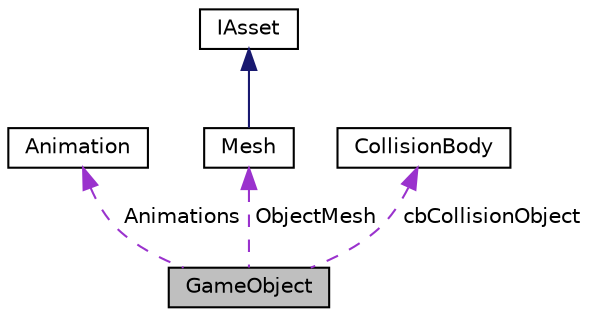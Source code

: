 digraph "GameObject"
{
  edge [fontname="Helvetica",fontsize="10",labelfontname="Helvetica",labelfontsize="10"];
  node [fontname="Helvetica",fontsize="10",shape=record];
  Node1 [label="GameObject",height=0.2,width=0.4,color="black", fillcolor="grey75", style="filled" fontcolor="black"];
  Node2 -> Node1 [dir="back",color="darkorchid3",fontsize="10",style="dashed",label=" Animations" ,fontname="Helvetica"];
  Node2 [label="Animation",height=0.2,width=0.4,color="black", fillcolor="white", style="filled",URL="$class_animation.html",tooltip="Animation. "];
  Node3 -> Node1 [dir="back",color="darkorchid3",fontsize="10",style="dashed",label=" ObjectMesh" ,fontname="Helvetica"];
  Node3 [label="Mesh",height=0.2,width=0.4,color="black", fillcolor="white", style="filled",URL="$class_mesh.html",tooltip="Mesh. "];
  Node4 -> Node3 [dir="back",color="midnightblue",fontsize="10",style="solid",fontname="Helvetica"];
  Node4 [label="IAsset",height=0.2,width=0.4,color="black", fillcolor="white", style="filled",URL="$class_i_asset.html"];
  Node5 -> Node1 [dir="back",color="darkorchid3",fontsize="10",style="dashed",label=" cbCollisionObject" ,fontname="Helvetica"];
  Node5 [label="CollisionBody",height=0.2,width=0.4,color="black", fillcolor="white", style="filled",URL="$class_collision_body.html",tooltip="Collision body. "];
}
